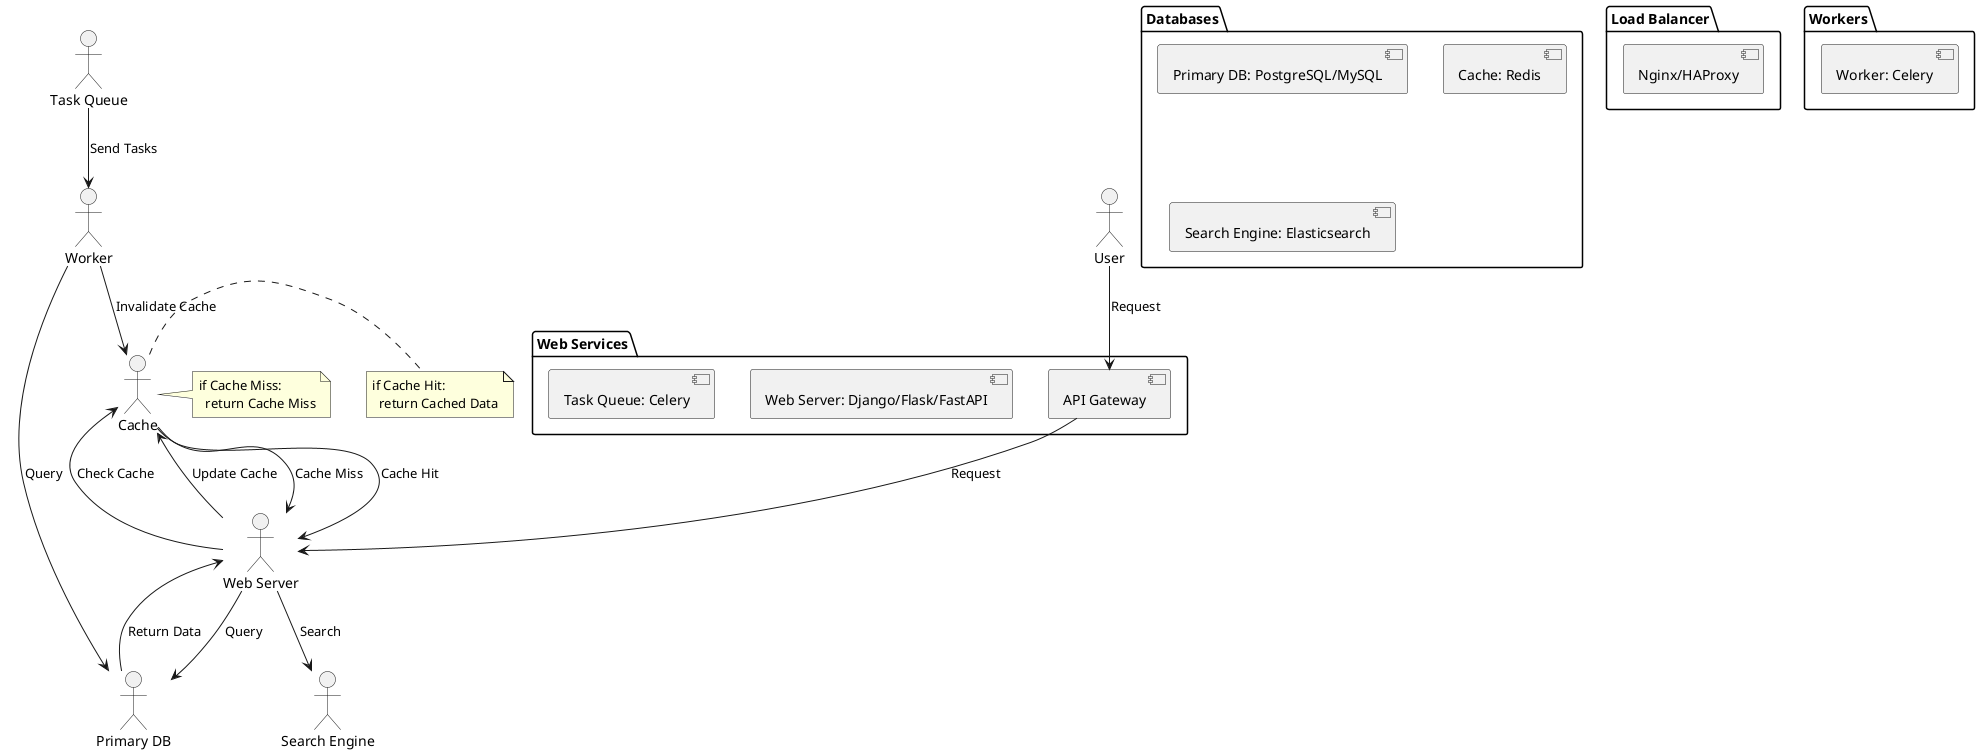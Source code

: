 @startuml

package "Web Services" {
  [API Gateway]
  [Web Server: Django/Flask/FastAPI]
  [Task Queue: Celery]
}

package "Databases" {
  [Primary DB: PostgreSQL/MySQL]
  [Cache: Redis]
  [Search Engine: Elasticsearch]
}

package "Load Balancer" {
  [Nginx/HAProxy]
}

package "Workers" {
  [Worker: Celery]
}

actor User

User --> "API Gateway": Request
"API Gateway" --> "Web Server": Request
"Web Server" --> "Cache": Check Cache
note right of "Cache"
  if Cache Miss:
    return Cache Miss
end note
"Cache" --> "Web Server": Cache Miss
"Web Server" --> "Primary DB": Query
"Primary DB" --> "Web Server": Return Data
"Web Server" --> "Cache": Update Cache
note right of "Cache"
  if Cache Hit:
    return Cached Data
end note
"Cache" --> "Web Server": Cache Hit
"Web Server" --> "Search Engine": Search
"Task Queue" --> "Worker": Send Tasks
"Worker" --> "Primary DB": Query
"Worker" --> "Cache": Invalidate Cache

@enduml
